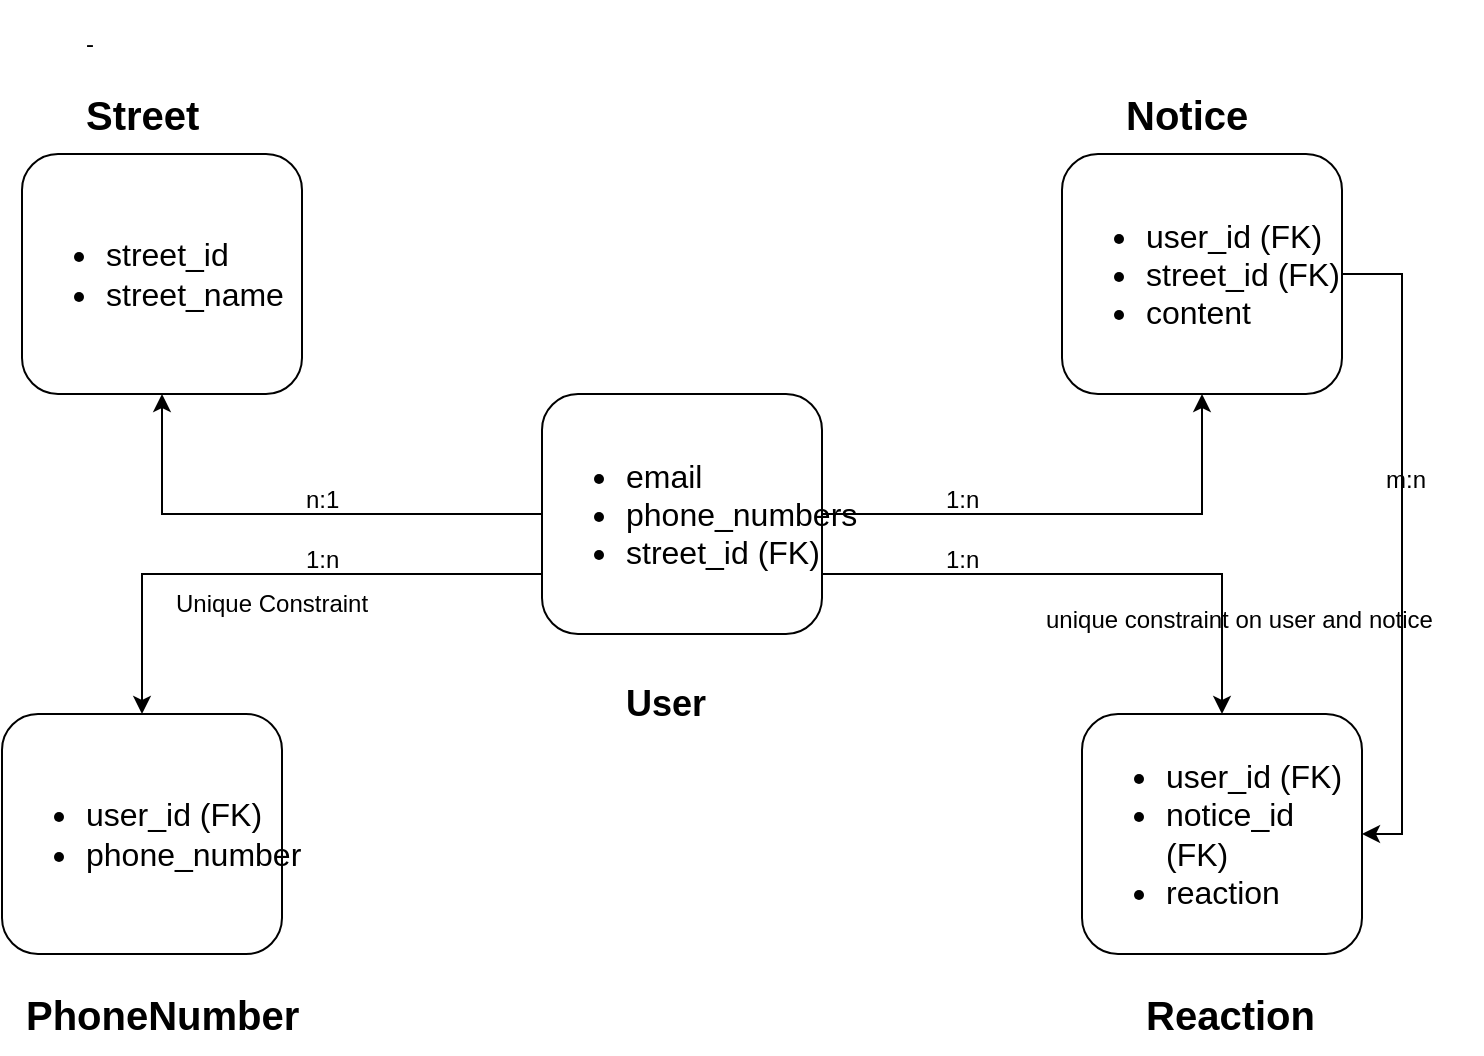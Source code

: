 <mxfile version="23.1.5" type="google">
  <diagram name="Page-1" id="4FzFtsWJXslm1pbTg9Sd">
    <mxGraphModel grid="1" page="1" gridSize="10" guides="1" tooltips="1" connect="1" arrows="1" fold="1" pageScale="1" pageWidth="850" pageHeight="1100" math="0" shadow="0">
      <root>
        <mxCell id="0" />
        <mxCell id="1" parent="0" />
        <mxCell id="IHKW28fJprt5DtpidUdv-10" style="edgeStyle=orthogonalEdgeStyle;rounded=0;orthogonalLoop=1;jettySize=auto;html=1;exitX=1;exitY=0.5;exitDx=0;exitDy=0;entryX=0.5;entryY=1;entryDx=0;entryDy=0;align=left;" edge="1" parent="1" source="2SYqB3RUra1mMBqpHuPi-1" target="2SYqB3RUra1mMBqpHuPi-6">
          <mxGeometry relative="1" as="geometry" />
        </mxCell>
        <mxCell id="IHKW28fJprt5DtpidUdv-16" style="edgeStyle=orthogonalEdgeStyle;rounded=0;orthogonalLoop=1;jettySize=auto;html=1;exitX=1;exitY=0.75;exitDx=0;exitDy=0;entryX=0.5;entryY=0;entryDx=0;entryDy=0;align=left;" edge="1" parent="1" source="2SYqB3RUra1mMBqpHuPi-1" target="2SYqB3RUra1mMBqpHuPi-9">
          <mxGeometry relative="1" as="geometry" />
        </mxCell>
        <mxCell id="IHKW28fJprt5DtpidUdv-22" style="edgeStyle=orthogonalEdgeStyle;rounded=0;orthogonalLoop=1;jettySize=auto;html=1;exitX=0;exitY=0.5;exitDx=0;exitDy=0;entryX=0.5;entryY=1;entryDx=0;entryDy=0;align=left;" edge="1" parent="1" source="2SYqB3RUra1mMBqpHuPi-1" target="2SYqB3RUra1mMBqpHuPi-5">
          <mxGeometry relative="1" as="geometry" />
        </mxCell>
        <mxCell id="IHKW28fJprt5DtpidUdv-27" style="edgeStyle=orthogonalEdgeStyle;rounded=0;orthogonalLoop=1;jettySize=auto;html=1;exitX=0;exitY=0.75;exitDx=0;exitDy=0;entryX=0.5;entryY=0;entryDx=0;entryDy=0;align=left;" edge="1" parent="1" source="2SYqB3RUra1mMBqpHuPi-1" target="IHKW28fJprt5DtpidUdv-1">
          <mxGeometry relative="1" as="geometry" />
        </mxCell>
        <mxCell id="2SYqB3RUra1mMBqpHuPi-1" value="&lt;ul style=&quot;font-size: 16px;&quot;&gt;&lt;li&gt;email&lt;/li&gt;&lt;li&gt;phone_numbers&lt;/li&gt;&lt;li style=&quot;&quot;&gt;street_id (FK)&lt;/li&gt;&lt;/ul&gt;" style="rounded=1;whiteSpace=wrap;html=1;align=left;" vertex="1" parent="1">
          <mxGeometry x="320" y="280" width="140" height="120" as="geometry" />
        </mxCell>
        <mxCell id="2SYqB3RUra1mMBqpHuPi-2" value="&lt;b&gt;&lt;font style=&quot;font-size: 18px;&quot;&gt;User&lt;/font&gt;&lt;/b&gt;" style="text;html=1;align=left;verticalAlign=middle;whiteSpace=wrap;rounded=0;" vertex="1" parent="1">
          <mxGeometry x="360" y="420" width="60" height="30" as="geometry" />
        </mxCell>
        <mxCell id="2SYqB3RUra1mMBqpHuPi-4" value="&lt;br&gt;-&amp;nbsp;&lt;div&gt;&lt;br&gt;&lt;/div&gt;" style="text;html=1;align=left;verticalAlign=middle;whiteSpace=wrap;rounded=0;" vertex="1" parent="1">
          <mxGeometry x="90" y="90" width="60" height="30" as="geometry" />
        </mxCell>
        <mxCell id="2SYqB3RUra1mMBqpHuPi-5" value="&lt;ul style=&quot;font-size: 16px;&quot;&gt;&lt;li&gt;street_id&lt;/li&gt;&lt;li&gt;street_name&lt;/li&gt;&lt;/ul&gt;" style="rounded=1;whiteSpace=wrap;html=1;align=left;" vertex="1" parent="1">
          <mxGeometry x="60" y="160" width="140" height="120" as="geometry" />
        </mxCell>
        <mxCell id="IHKW28fJprt5DtpidUdv-30" style="edgeStyle=orthogonalEdgeStyle;rounded=0;orthogonalLoop=1;jettySize=auto;html=1;exitX=1;exitY=0.5;exitDx=0;exitDy=0;entryX=1;entryY=0.5;entryDx=0;entryDy=0;align=left;" edge="1" parent="1" source="2SYqB3RUra1mMBqpHuPi-6" target="2SYqB3RUra1mMBqpHuPi-9">
          <mxGeometry relative="1" as="geometry" />
        </mxCell>
        <mxCell id="2SYqB3RUra1mMBqpHuPi-6" value="&lt;ul style=&quot;font-size: 16px;&quot;&gt;&lt;li&gt;&lt;span style=&quot;background-color: initial;&quot;&gt;user_id (FK)&lt;/span&gt;&lt;/li&gt;&lt;li&gt;&lt;span style=&quot;background-color: initial;&quot;&gt;street_id (FK)&lt;/span&gt;&lt;br&gt;&lt;/li&gt;&lt;li&gt;content&lt;/li&gt;&lt;/ul&gt;" style="rounded=1;whiteSpace=wrap;html=1;align=left;" vertex="1" parent="1">
          <mxGeometry x="580" y="160" width="140" height="120" as="geometry" />
        </mxCell>
        <mxCell id="2SYqB3RUra1mMBqpHuPi-8" value="&lt;span style=&quot;font-size: 20px;&quot;&gt;&lt;b&gt;Notice&lt;/b&gt;&lt;/span&gt;" style="text;html=1;align=left;verticalAlign=middle;resizable=0;points=[];autosize=1;strokeColor=none;fillColor=none;" vertex="1" parent="1">
          <mxGeometry x="610" y="120" width="80" height="40" as="geometry" />
        </mxCell>
        <mxCell id="2SYqB3RUra1mMBqpHuPi-9" value="&lt;ul style=&quot;font-size: 16px;&quot;&gt;&lt;li&gt;&lt;span style=&quot;background-color: initial;&quot;&gt;user_id (FK)&lt;/span&gt;&lt;/li&gt;&lt;li&gt;&lt;span style=&quot;background-color: initial;&quot;&gt;notice_id (FK)&lt;/span&gt;&lt;br&gt;&lt;/li&gt;&lt;li&gt;reaction&amp;nbsp;&lt;/li&gt;&lt;/ul&gt;" style="rounded=1;whiteSpace=wrap;html=1;align=left;" vertex="1" parent="1">
          <mxGeometry x="590" y="440" width="140" height="120" as="geometry" />
        </mxCell>
        <mxCell id="2SYqB3RUra1mMBqpHuPi-10" value="&lt;span style=&quot;font-size: 20px;&quot;&gt;&lt;b&gt;Reaction&lt;/b&gt;&lt;/span&gt;" style="text;html=1;align=left;verticalAlign=middle;resizable=0;points=[];autosize=1;strokeColor=none;fillColor=none;" vertex="1" parent="1">
          <mxGeometry x="620" y="570" width="110" height="40" as="geometry" />
        </mxCell>
        <mxCell id="IHKW28fJprt5DtpidUdv-1" value="&lt;ul style=&quot;font-size: 16px;&quot;&gt;&lt;li&gt;user_id (FK)&lt;/li&gt;&lt;li&gt;phone_number&lt;/li&gt;&lt;/ul&gt;" style="rounded=1;whiteSpace=wrap;html=1;align=left;" vertex="1" parent="1">
          <mxGeometry x="50" y="440" width="140" height="120" as="geometry" />
        </mxCell>
        <mxCell id="IHKW28fJprt5DtpidUdv-2" value="&lt;b&gt;&lt;font style=&quot;font-size: 20px;&quot;&gt;PhoneNumber&lt;/font&gt;&lt;/b&gt;" style="text;html=1;align=left;verticalAlign=middle;resizable=0;points=[];autosize=1;strokeColor=none;fillColor=none;" vertex="1" parent="1">
          <mxGeometry x="60" y="570" width="160" height="40" as="geometry" />
        </mxCell>
        <mxCell id="IHKW28fJprt5DtpidUdv-6" value="Unique Constraint" style="text;html=1;align=left;verticalAlign=middle;resizable=0;points=[];autosize=1;strokeColor=none;fillColor=none;" vertex="1" parent="1">
          <mxGeometry x="135" y="370" width="120" height="30" as="geometry" />
        </mxCell>
        <mxCell id="IHKW28fJprt5DtpidUdv-19" value="unique constraint on user and notice" style="text;html=1;align=left;verticalAlign=middle;resizable=0;points=[];autosize=1;strokeColor=none;fillColor=none;" vertex="1" parent="1">
          <mxGeometry x="570" y="378" width="220" height="30" as="geometry" />
        </mxCell>
        <mxCell id="2SYqB3RUra1mMBqpHuPi-7" value="&lt;b&gt;&lt;font style=&quot;font-size: 20px;&quot;&gt;Street&lt;/font&gt;&lt;/b&gt;" style="text;html=1;align=left;verticalAlign=middle;resizable=0;points=[];autosize=1;strokeColor=none;fillColor=none;" vertex="1" parent="1">
          <mxGeometry x="90" y="120" width="80" height="40" as="geometry" />
        </mxCell>
        <mxCell id="IHKW28fJprt5DtpidUdv-33" value="1:n" style="text;html=1;align=left;verticalAlign=middle;resizable=0;points=[];autosize=1;strokeColor=none;fillColor=none;" vertex="1" parent="1">
          <mxGeometry x="520" y="318" width="40" height="30" as="geometry" />
        </mxCell>
        <mxCell id="IHKW28fJprt5DtpidUdv-35" value="1:n" style="text;html=1;align=left;verticalAlign=middle;resizable=0;points=[];autosize=1;strokeColor=none;fillColor=none;" vertex="1" parent="1">
          <mxGeometry x="520" y="348" width="40" height="30" as="geometry" />
        </mxCell>
        <mxCell id="IHKW28fJprt5DtpidUdv-36" value="n:1" style="text;html=1;align=left;verticalAlign=middle;resizable=0;points=[];autosize=1;strokeColor=none;fillColor=none;" vertex="1" parent="1">
          <mxGeometry x="200" y="318" width="40" height="30" as="geometry" />
        </mxCell>
        <mxCell id="IHKW28fJprt5DtpidUdv-37" value="1:n" style="text;html=1;align=left;verticalAlign=middle;resizable=0;points=[];autosize=1;strokeColor=none;fillColor=none;" vertex="1" parent="1">
          <mxGeometry x="200" y="348" width="40" height="30" as="geometry" />
        </mxCell>
        <mxCell id="IHKW28fJprt5DtpidUdv-38" value="m:n" style="text;html=1;align=left;verticalAlign=middle;resizable=0;points=[];autosize=1;strokeColor=none;fillColor=none;" vertex="1" parent="1">
          <mxGeometry x="740" y="308" width="40" height="30" as="geometry" />
        </mxCell>
      </root>
    </mxGraphModel>
  </diagram>
</mxfile>
